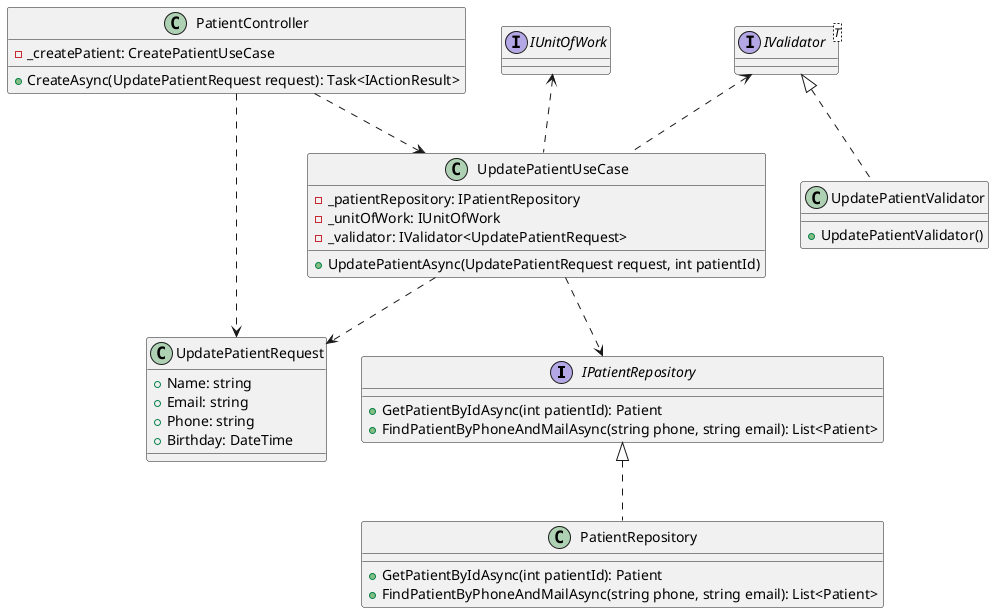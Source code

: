 @startuml
interface IPatientRepository{
+GetPatientByIdAsync(int patientId): Patient
+FindPatientByPhoneAndMailAsync(string phone, string email): List<Patient>
}
interface IValidator<T>
interface IUnitOfWork

class PatientRepository {
+GetPatientByIdAsync(int patientId): Patient
+FindPatientByPhoneAndMailAsync(string phone, string email): List<Patient>
}

class UpdatePatientUseCase {
  -  _patientRepository: IPatientRepository
  -  _unitOfWork: IUnitOfWork
  -  _validator: IValidator<UpdatePatientRequest>
  +UpdatePatientAsync(UpdatePatientRequest request, int patientId)
}

class UpdatePatientValidator {
  + UpdatePatientValidator()
}

class PatientController {
  -  _createPatient: CreatePatientUseCase
  + CreateAsync(UpdatePatientRequest request): Task<IActionResult>
}

class UpdatePatientRequest {
  +  Name: string
  +  Email: string
  +  Phone: string
  +  Birthday: DateTime
}

IPatientRepository <|.. PatientRepository
UpdatePatientUseCase ..> IPatientRepository

IUnitOfWork <.. UpdatePatientUseCase
IValidator <|.. UpdatePatientValidator
IValidator <.. UpdatePatientUseCase

UpdatePatientUseCase ..> UpdatePatientRequest
PatientController ..> UpdatePatientUseCase
PatientController ..> UpdatePatientRequest

@enduml
